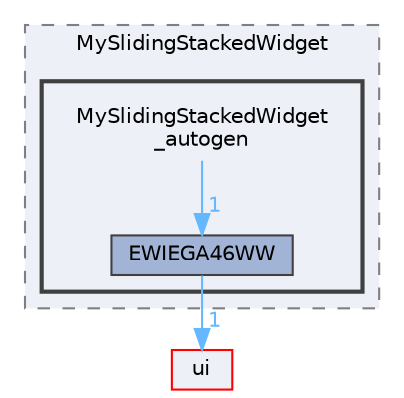 digraph "MySlidingStackedWidget_autogen"
{
 // LATEX_PDF_SIZE
  bgcolor="transparent";
  edge [fontname=Helvetica,fontsize=10,labelfontname=Helvetica,labelfontsize=10];
  node [fontname=Helvetica,fontsize=10,shape=box,height=0.2,width=0.4];
  compound=true
  subgraph clusterdir_c17cb2ac49a42d09937b50d5fe5930bf {
    graph [ bgcolor="#edf0f7", pencolor="grey50", label="MySlidingStackedWidget", fontname=Helvetica,fontsize=10 style="filled,dashed", URL="dir_c17cb2ac49a42d09937b50d5fe5930bf.html",tooltip=""]
  subgraph clusterdir_2a6ee827980e50be249239ef856afdb0 {
    graph [ bgcolor="#edf0f7", pencolor="grey25", label="", fontname=Helvetica,fontsize=10 style="filled,bold", URL="dir_2a6ee827980e50be249239ef856afdb0.html",tooltip=""]
    dir_2a6ee827980e50be249239ef856afdb0 [shape=plaintext, label="MySlidingStackedWidget\l_autogen"];
  dir_b3fd14f3ebc420269fe6b063156b6173 [label="EWIEGA46WW", fillcolor="#a2b4d6", color="grey25", style="filled", URL="dir_b3fd14f3ebc420269fe6b063156b6173.html",tooltip=""];
  }
  }
  dir_1788f8309b1a812dcb800a185471cf6c [label="ui", fillcolor="#edf0f7", color="red", style="filled", URL="dir_1788f8309b1a812dcb800a185471cf6c.html",tooltip=""];
  dir_2a6ee827980e50be249239ef856afdb0->dir_b3fd14f3ebc420269fe6b063156b6173 [headlabel="1", labeldistance=1.5 headhref="dir_000267_000116.html" href="dir_000267_000116.html" color="steelblue1" fontcolor="steelblue1"];
  dir_b3fd14f3ebc420269fe6b063156b6173->dir_1788f8309b1a812dcb800a185471cf6c [headlabel="1", labeldistance=1.5 headhref="dir_000116_000351.html" href="dir_000116_000351.html" color="steelblue1" fontcolor="steelblue1"];
}
